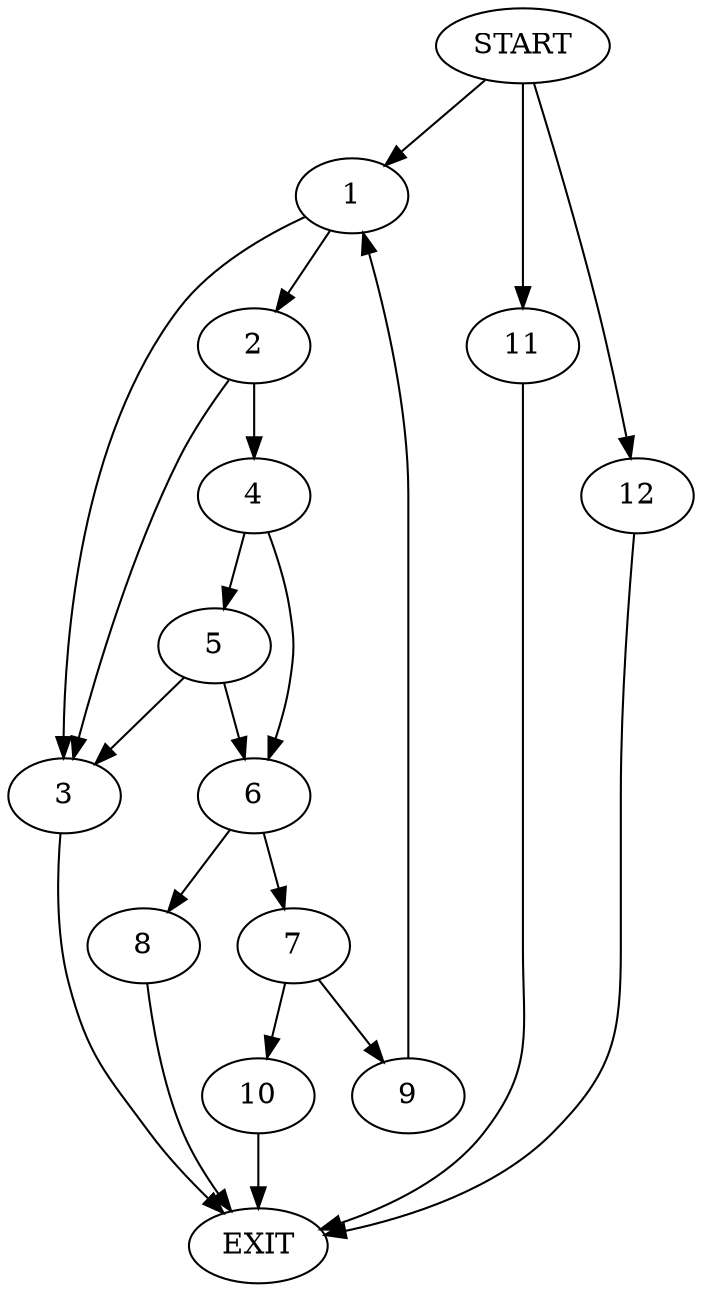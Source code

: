 digraph {
0 [label="START"]
13 [label="EXIT"]
0 -> 1
1 -> 2
1 -> 3
3 -> 13
2 -> 4
2 -> 3
4 -> 5
4 -> 6
5 -> 3
5 -> 6
6 -> 7
6 -> 8
7 -> 9
7 -> 10
8 -> 13
9 -> 1
10 -> 13
0 -> 11
11 -> 13
0 -> 12
12 -> 13
}
